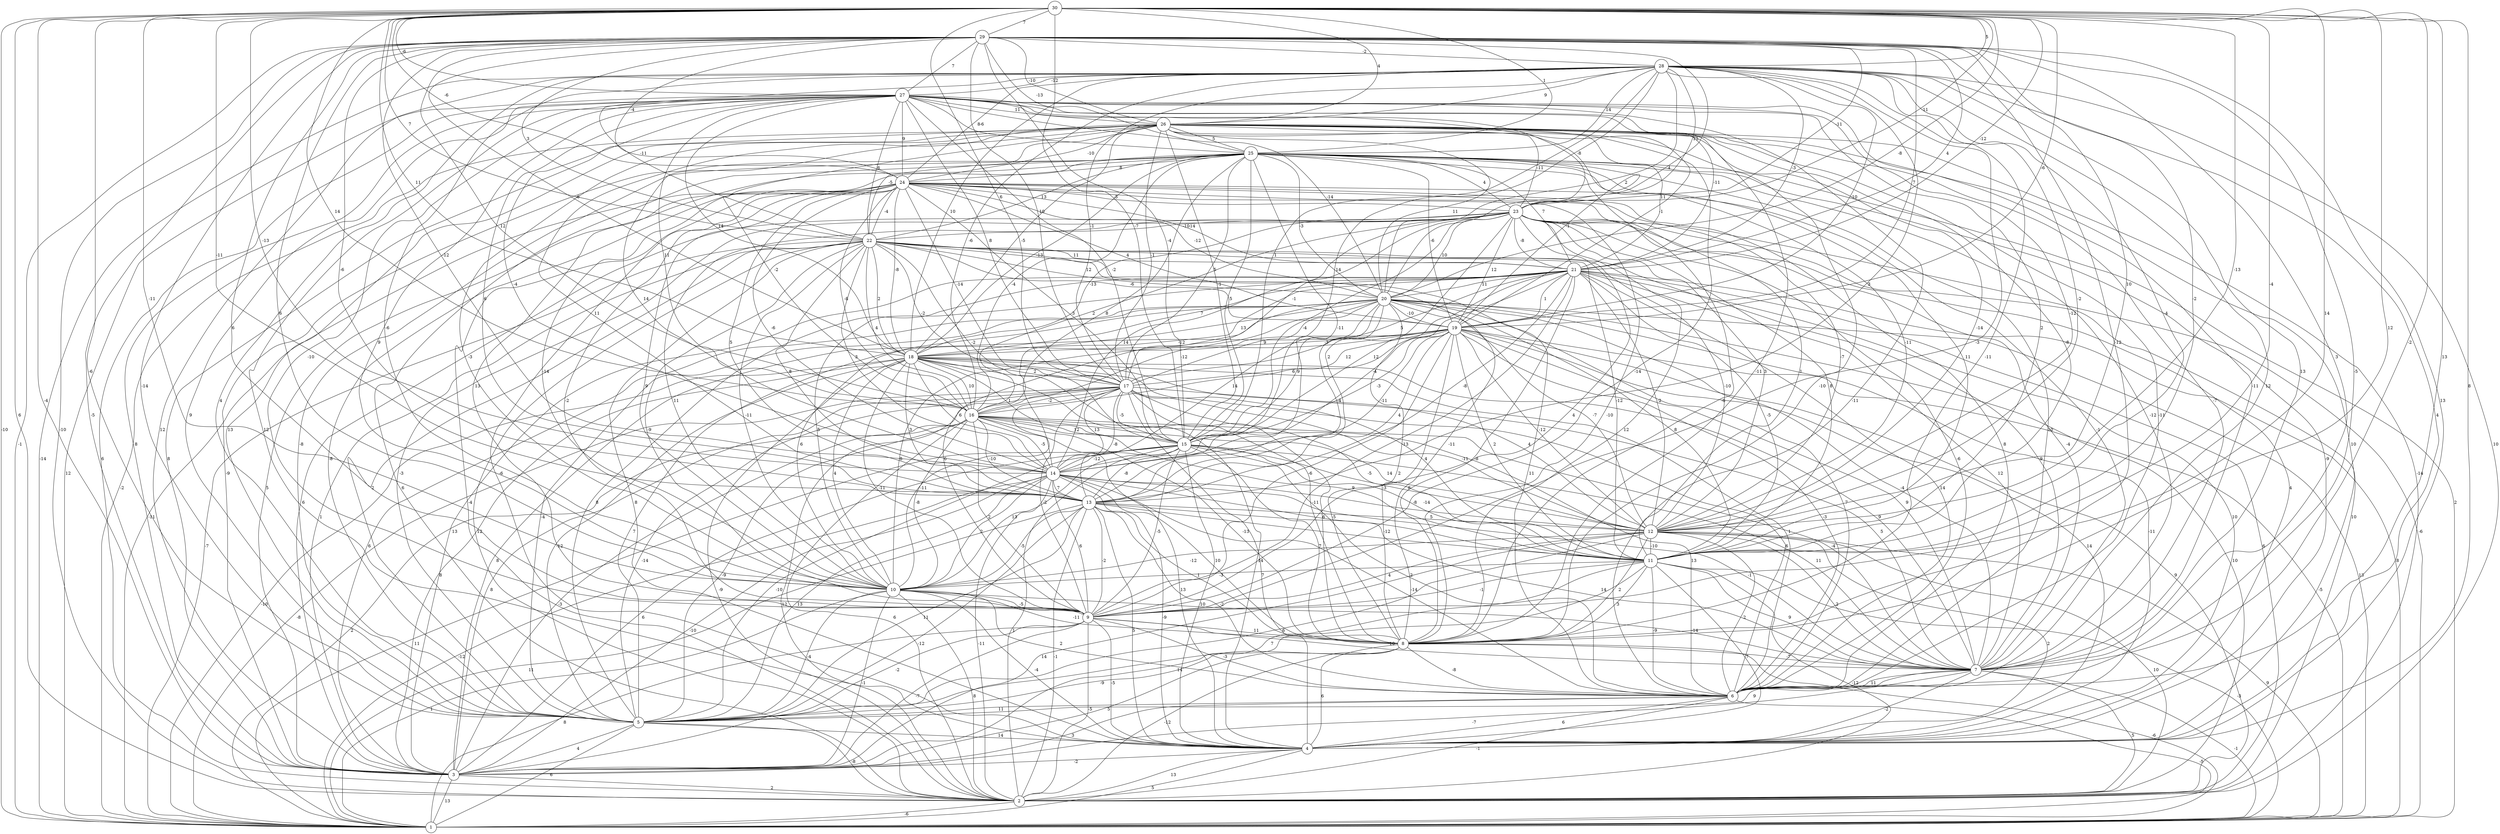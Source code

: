 graph { 
	 fontname="Helvetica,Arial,sans-serif" 
	 node [shape = circle]; 
	 30 -- 1 [label = "-10"];
	 30 -- 2 [label = "6"];
	 30 -- 3 [label = "-4"];
	 30 -- 4 [label = "8"];
	 30 -- 5 [label = "-6"];
	 30 -- 6 [label = "13"];
	 30 -- 7 [label = "-2"];
	 30 -- 8 [label = "12"];
	 30 -- 9 [label = "14"];
	 30 -- 10 [label = "-11"];
	 30 -- 11 [label = "-4"];
	 30 -- 12 [label = "-13"];
	 30 -- 13 [label = "-11"];
	 30 -- 14 [label = "-13"];
	 30 -- 15 [label = "-7"];
	 30 -- 16 [label = "14"];
	 30 -- 17 [label = "6"];
	 30 -- 18 [label = "11"];
	 30 -- 19 [label = "-6"];
	 30 -- 20 [label = "-8"];
	 30 -- 21 [label = "-12"];
	 30 -- 22 [label = "7"];
	 30 -- 23 [label = "-11"];
	 30 -- 24 [label = "-6"];
	 30 -- 25 [label = "1"];
	 30 -- 26 [label = "4"];
	 30 -- 27 [label = "-6"];
	 30 -- 28 [label = "5"];
	 30 -- 29 [label = "7"];
	 29 -- 1 [label = "-1"];
	 29 -- 2 [label = "-10"];
	 29 -- 3 [label = "-5"];
	 29 -- 4 [label = "13"];
	 29 -- 5 [label = "-14"];
	 29 -- 6 [label = "-5"];
	 29 -- 7 [label = "3"];
	 29 -- 8 [label = "-12"];
	 29 -- 9 [label = "6"];
	 29 -- 10 [label = "6"];
	 29 -- 11 [label = "-2"];
	 29 -- 12 [label = "10"];
	 29 -- 13 [label = "-6"];
	 29 -- 14 [label = "-12"];
	 29 -- 15 [label = "-4"];
	 29 -- 16 [label = "12"];
	 29 -- 17 [label = "10"];
	 29 -- 18 [label = "-6"];
	 29 -- 19 [label = "7"];
	 29 -- 20 [label = "4"];
	 29 -- 21 [label = "4"];
	 29 -- 22 [label = "3"];
	 29 -- 23 [label = "-11"];
	 29 -- 24 [label = "-4"];
	 29 -- 25 [label = "-13"];
	 29 -- 26 [label = "-10"];
	 29 -- 27 [label = "7"];
	 29 -- 28 [label = "-2"];
	 28 -- 1 [label = "-14"];
	 28 -- 2 [label = "10"];
	 28 -- 3 [label = "12"];
	 28 -- 4 [label = "4"];
	 28 -- 5 [label = "4"];
	 28 -- 6 [label = "12"];
	 28 -- 7 [label = "13"];
	 28 -- 8 [label = "-11"];
	 28 -- 9 [label = "-3"];
	 28 -- 10 [label = "-6"];
	 28 -- 11 [label = "-4"];
	 28 -- 12 [label = "-2"];
	 28 -- 13 [label = "3"];
	 28 -- 14 [label = "14"];
	 28 -- 15 [label = "1"];
	 28 -- 16 [label = "-6"];
	 28 -- 17 [label = "-1"];
	 28 -- 18 [label = "10"];
	 28 -- 19 [label = "-10"];
	 28 -- 20 [label = "2"];
	 28 -- 21 [label = "-3"];
	 28 -- 22 [label = "-11"];
	 28 -- 23 [label = "13"];
	 28 -- 24 [label = "-6"];
	 28 -- 25 [label = "14"];
	 28 -- 26 [label = "9"];
	 28 -- 27 [label = "-12"];
	 27 -- 1 [label = "12"];
	 27 -- 2 [label = "6"];
	 27 -- 3 [label = "8"];
	 27 -- 4 [label = "12"];
	 27 -- 5 [label = "9"];
	 27 -- 6 [label = "-11"];
	 27 -- 7 [label = "-11"];
	 27 -- 8 [label = "-11"];
	 27 -- 9 [label = "-10"];
	 27 -- 10 [label = "9"];
	 27 -- 11 [label = "2"];
	 27 -- 12 [label = "-12"];
	 27 -- 13 [label = "6"];
	 27 -- 14 [label = "-4"];
	 27 -- 15 [label = "-2"];
	 27 -- 16 [label = "11"];
	 27 -- 17 [label = "8"];
	 27 -- 18 [label = "14"];
	 27 -- 19 [label = "-1"];
	 27 -- 20 [label = "-14"];
	 27 -- 21 [label = "-11"];
	 27 -- 22 [label = "6"];
	 27 -- 23 [label = "-8"];
	 27 -- 24 [label = "9"];
	 27 -- 25 [label = "8"];
	 27 -- 26 [label = "11"];
	 26 -- 1 [label = "-2"];
	 26 -- 2 [label = "-14"];
	 26 -- 3 [label = "8"];
	 26 -- 4 [label = "10"];
	 26 -- 5 [label = "13"];
	 26 -- 6 [label = "-11"];
	 26 -- 7 [label = "-7"];
	 26 -- 8 [label = "-10"];
	 26 -- 9 [label = "-14"];
	 26 -- 10 [label = "-3"];
	 26 -- 11 [label = "-8"];
	 26 -- 12 [label = "-14"];
	 26 -- 13 [label = "11"];
	 26 -- 14 [label = "14"];
	 26 -- 15 [label = "-1"];
	 26 -- 16 [label = "-2"];
	 26 -- 17 [label = "-1"];
	 26 -- 18 [label = "-5"];
	 26 -- 19 [label = "-1"];
	 26 -- 20 [label = "11"];
	 26 -- 21 [label = "11"];
	 26 -- 22 [label = "-5"];
	 26 -- 23 [label = "-11"];
	 26 -- 24 [label = "-10"];
	 26 -- 25 [label = "5"];
	 25 -- 1 [label = "2"];
	 25 -- 2 [label = "6"];
	 25 -- 3 [label = "-9"];
	 25 -- 4 [label = "-9"];
	 25 -- 5 [label = "-8"];
	 25 -- 6 [label = "10"];
	 25 -- 7 [label = "-12"];
	 25 -- 8 [label = "-6"];
	 25 -- 9 [label = "13"];
	 25 -- 10 [label = "-14"];
	 25 -- 11 [label = "11"];
	 25 -- 12 [label = "-11"];
	 25 -- 13 [label = "-11"];
	 25 -- 14 [label = "8"];
	 25 -- 15 [label = "5"];
	 25 -- 16 [label = "-4"];
	 25 -- 17 [label = "5"];
	 25 -- 18 [label = "-13"];
	 25 -- 19 [label = "-6"];
	 25 -- 20 [label = "-3"];
	 25 -- 21 [label = "7"];
	 25 -- 22 [label = "13"];
	 25 -- 23 [label = "4"];
	 25 -- 24 [label = "8"];
	 24 -- 1 [label = "-11"];
	 24 -- 2 [label = "-4"];
	 24 -- 3 [label = "5"];
	 24 -- 4 [label = "-6"];
	 24 -- 5 [label = "-8"];
	 24 -- 6 [label = "8"];
	 24 -- 7 [label = "-1"];
	 24 -- 8 [label = "-10"];
	 24 -- 9 [label = "-2"];
	 24 -- 10 [label = "9"];
	 24 -- 11 [label = "1"];
	 24 -- 12 [label = "-7"];
	 24 -- 13 [label = "5"];
	 24 -- 14 [label = "-6"];
	 24 -- 15 [label = "3"];
	 24 -- 16 [label = "-8"];
	 24 -- 17 [label = "-14"];
	 24 -- 18 [label = "-8"];
	 24 -- 19 [label = "4"];
	 24 -- 20 [label = "-12"];
	 24 -- 21 [label = "-14"];
	 24 -- 22 [label = "-4"];
	 24 -- 23 [label = "-5"];
	 23 -- 1 [label = "-6"];
	 23 -- 2 [label = "10"];
	 23 -- 3 [label = "6"];
	 23 -- 4 [label = "4"];
	 23 -- 5 [label = "-3"];
	 23 -- 6 [label = "-6"];
	 23 -- 7 [label = "-4"];
	 23 -- 8 [label = "12"];
	 23 -- 9 [label = "4"];
	 23 -- 10 [label = "11"];
	 23 -- 11 [label = "8"];
	 23 -- 12 [label = "3"];
	 23 -- 13 [label = "2"];
	 23 -- 14 [label = "14"];
	 23 -- 15 [label = "-4"];
	 23 -- 16 [label = "2"];
	 23 -- 17 [label = "-1"];
	 23 -- 18 [label = "-13"];
	 23 -- 19 [label = "12"];
	 23 -- 20 [label = "10"];
	 23 -- 21 [label = "-8"];
	 23 -- 22 [label = "-10"];
	 22 -- 1 [label = "-7"];
	 22 -- 2 [label = "12"];
	 22 -- 3 [label = "1"];
	 22 -- 4 [label = "8"];
	 22 -- 5 [label = "2"];
	 22 -- 6 [label = "11"];
	 22 -- 7 [label = "9"];
	 22 -- 8 [label = "-11"];
	 22 -- 9 [label = "-9"];
	 22 -- 10 [label = "-11"];
	 22 -- 11 [label = "-12"];
	 22 -- 12 [label = "-10"];
	 22 -- 13 [label = "8"];
	 22 -- 14 [label = "3"];
	 22 -- 15 [label = "-2"];
	 22 -- 16 [label = "4"];
	 22 -- 17 [label = "-2"];
	 22 -- 18 [label = "2"];
	 22 -- 19 [label = "-6"];
	 22 -- 20 [label = "12"];
	 22 -- 21 [label = "11"];
	 21 -- 1 [label = "8"];
	 21 -- 2 [label = "6"];
	 21 -- 3 [label = "13"];
	 21 -- 4 [label = "10"];
	 21 -- 5 [label = "8"];
	 21 -- 6 [label = "14"];
	 21 -- 7 [label = "12"];
	 21 -- 8 [label = "-8"];
	 21 -- 9 [label = "-13"];
	 21 -- 10 [label = "5"];
	 21 -- 11 [label = "-5"];
	 21 -- 12 [label = "-2"];
	 21 -- 13 [label = "-8"];
	 21 -- 14 [label = "-4"];
	 21 -- 15 [label = "12"];
	 21 -- 16 [label = "-12"];
	 21 -- 17 [label = "5"];
	 21 -- 18 [label = "7"];
	 21 -- 19 [label = "1"];
	 21 -- 20 [label = "11"];
	 20 -- 1 [label = "13"];
	 20 -- 2 [label = "10"];
	 20 -- 3 [label = "6"];
	 20 -- 4 [label = "-11"];
	 20 -- 5 [label = "-4"];
	 20 -- 6 [label = "7"];
	 20 -- 7 [label = "-4"];
	 20 -- 8 [label = "2"];
	 20 -- 9 [label = "6"];
	 20 -- 10 [label = "6"];
	 20 -- 11 [label = "8"];
	 20 -- 12 [label = "-7"];
	 20 -- 13 [label = "-4"];
	 20 -- 14 [label = "14"];
	 20 -- 15 [label = "9"];
	 20 -- 16 [label = "-12"];
	 20 -- 17 [label = "9"];
	 20 -- 18 [label = "13"];
	 20 -- 19 [label = "-10"];
	 19 -- 1 [label = "-5"];
	 19 -- 2 [label = "9"];
	 19 -- 3 [label = "8"];
	 19 -- 4 [label = "14"];
	 19 -- 5 [label = "7"];
	 19 -- 6 [label = "-3"];
	 19 -- 7 [label = "9"];
	 19 -- 8 [label = "-3"];
	 19 -- 9 [label = "-6"];
	 19 -- 10 [label = "8"];
	 19 -- 11 [label = "2"];
	 19 -- 12 [label = "-12"];
	 19 -- 13 [label = "4"];
	 19 -- 14 [label = "-11"];
	 19 -- 15 [label = "-3"];
	 19 -- 16 [label = "6"];
	 19 -- 17 [label = "12"];
	 19 -- 18 [label = "-3"];
	 18 -- 1 [label = "-10"];
	 18 -- 2 [label = "-9"];
	 18 -- 3 [label = "8"];
	 18 -- 4 [label = "14"];
	 18 -- 5 [label = "-12"];
	 18 -- 6 [label = "1"];
	 18 -- 7 [label = "9"];
	 18 -- 8 [label = "-11"];
	 18 -- 9 [label = "-11"];
	 18 -- 10 [label = "4"];
	 18 -- 11 [label = "4"];
	 18 -- 12 [label = "4"];
	 18 -- 13 [label = "3"];
	 18 -- 14 [label = "6"];
	 18 -- 15 [label = "1"];
	 18 -- 16 [label = "10"];
	 18 -- 17 [label = "2"];
	 17 -- 1 [label = "-8"];
	 17 -- 2 [label = "12"];
	 17 -- 3 [label = "8"];
	 17 -- 4 [label = "7"];
	 17 -- 5 [label = "-14"];
	 17 -- 6 [label = "6"];
	 17 -- 7 [label = "5"];
	 17 -- 8 [label = "6"];
	 17 -- 9 [label = "-2"];
	 17 -- 10 [label = "-11"];
	 17 -- 11 [label = "-5"];
	 17 -- 12 [label = "-11"];
	 17 -- 13 [label = "-8"];
	 17 -- 14 [label = "13"];
	 17 -- 15 [label = "-5"];
	 17 -- 16 [label = "-2"];
	 16 -- 1 [label = "2"];
	 16 -- 2 [label = "6"];
	 16 -- 3 [label = "-3"];
	 16 -- 4 [label = "13"];
	 16 -- 5 [label = "-9"];
	 16 -- 6 [label = "13"];
	 16 -- 7 [label = "-4"];
	 16 -- 8 [label = "-13"];
	 16 -- 9 [label = "2"];
	 16 -- 10 [label = "-8"];
	 16 -- 11 [label = "9"];
	 16 -- 12 [label = "14"];
	 16 -- 13 [label = "-10"];
	 16 -- 14 [label = "-5"];
	 16 -- 15 [label = "12"];
	 15 -- 1 [label = "11"];
	 15 -- 2 [label = "1"];
	 15 -- 3 [label = "6"];
	 15 -- 4 [label = "10"];
	 15 -- 5 [label = "-10"];
	 15 -- 6 [label = "2"];
	 15 -- 7 [label = "11"];
	 15 -- 8 [label = "7"];
	 15 -- 9 [label = "-5"];
	 15 -- 10 [label = "13"];
	 15 -- 11 [label = "-14"];
	 15 -- 12 [label = "8"];
	 15 -- 13 [label = "-8"];
	 15 -- 14 [label = "-12"];
	 14 -- 1 [label = "-12"];
	 14 -- 2 [label = "-11"];
	 14 -- 3 [label = "-10"];
	 14 -- 4 [label = "-9"];
	 14 -- 5 [label = "13"];
	 14 -- 6 [label = "-14"];
	 14 -- 7 [label = "-1"];
	 14 -- 8 [label = "10"];
	 14 -- 9 [label = "6"];
	 14 -- 10 [label = "2"];
	 14 -- 11 [label = "-5"];
	 14 -- 12 [label = "-8"];
	 14 -- 13 [label = "7"];
	 13 -- 1 [label = "11"];
	 13 -- 2 [label = "-1"];
	 13 -- 3 [label = "-12"];
	 13 -- 4 [label = "5"];
	 13 -- 5 [label = "11"];
	 13 -- 6 [label = "-2"];
	 13 -- 7 [label = "14"];
	 13 -- 8 [label = "1"];
	 13 -- 9 [label = "-2"];
	 13 -- 10 [label = "-5"];
	 13 -- 11 [label = "-12"];
	 13 -- 12 [label = "5"];
	 12 -- 1 [label = "9"];
	 12 -- 2 [label = "10"];
	 12 -- 3 [label = "14"];
	 12 -- 4 [label = "2"];
	 12 -- 5 [label = "6"];
	 12 -- 6 [label = "2"];
	 12 -- 7 [label = "2"];
	 12 -- 8 [label = "2"];
	 12 -- 9 [label = "4"];
	 12 -- 10 [label = "-12"];
	 12 -- 11 [label = "-10"];
	 11 -- 1 [label = "-3"];
	 11 -- 2 [label = "-12"];
	 11 -- 3 [label = "14"];
	 11 -- 4 [label = "7"];
	 11 -- 5 [label = "7"];
	 11 -- 6 [label = "-9"];
	 11 -- 7 [label = "9"];
	 11 -- 8 [label = "3"];
	 11 -- 9 [label = "-1"];
	 11 -- 10 [label = "-3"];
	 10 -- 1 [label = "1"];
	 10 -- 2 [label = "8"];
	 10 -- 3 [label = "-1"];
	 10 -- 4 [label = "-4"];
	 10 -- 5 [label = "-4"];
	 10 -- 6 [label = "2"];
	 10 -- 7 [label = "-14"];
	 10 -- 8 [label = "-11"];
	 10 -- 9 [label = "-5"];
	 9 -- 1 [label = "8"];
	 9 -- 2 [label = "-5"];
	 9 -- 3 [label = "-7"];
	 9 -- 4 [label = "-5"];
	 9 -- 5 [label = "-2"];
	 9 -- 6 [label = "-3"];
	 9 -- 7 [label = "-10"];
	 9 -- 8 [label = "11"];
	 8 -- 1 [label = "-6"];
	 8 -- 2 [label = "-12"];
	 8 -- 3 [label = "5"];
	 8 -- 4 [label = "6"];
	 8 -- 5 [label = "-9"];
	 8 -- 6 [label = "-8"];
	 8 -- 7 [label = "-7"];
	 7 -- 1 [label = "-1"];
	 7 -- 2 [label = "5"];
	 7 -- 3 [label = "-7"];
	 7 -- 4 [label = "-2"];
	 7 -- 5 [label = "9"];
	 7 -- 6 [label = "11"];
	 6 -- 1 [label = "-5"];
	 6 -- 2 [label = "-1"];
	 6 -- 3 [label = "3"];
	 6 -- 4 [label = "6"];
	 6 -- 5 [label = "11"];
	 5 -- 1 [label = "6"];
	 5 -- 2 [label = "-8"];
	 5 -- 3 [label = "4"];
	 5 -- 4 [label = "14"];
	 4 -- 1 [label = "5"];
	 4 -- 2 [label = "13"];
	 4 -- 3 [label = "-2"];
	 3 -- 1 [label = "13"];
	 3 -- 2 [label = "2"];
	 2 -- 1 [label = "-6"];
	 1;
	 2;
	 3;
	 4;
	 5;
	 6;
	 7;
	 8;
	 9;
	 10;
	 11;
	 12;
	 13;
	 14;
	 15;
	 16;
	 17;
	 18;
	 19;
	 20;
	 21;
	 22;
	 23;
	 24;
	 25;
	 26;
	 27;
	 28;
	 29;
	 30;
}
